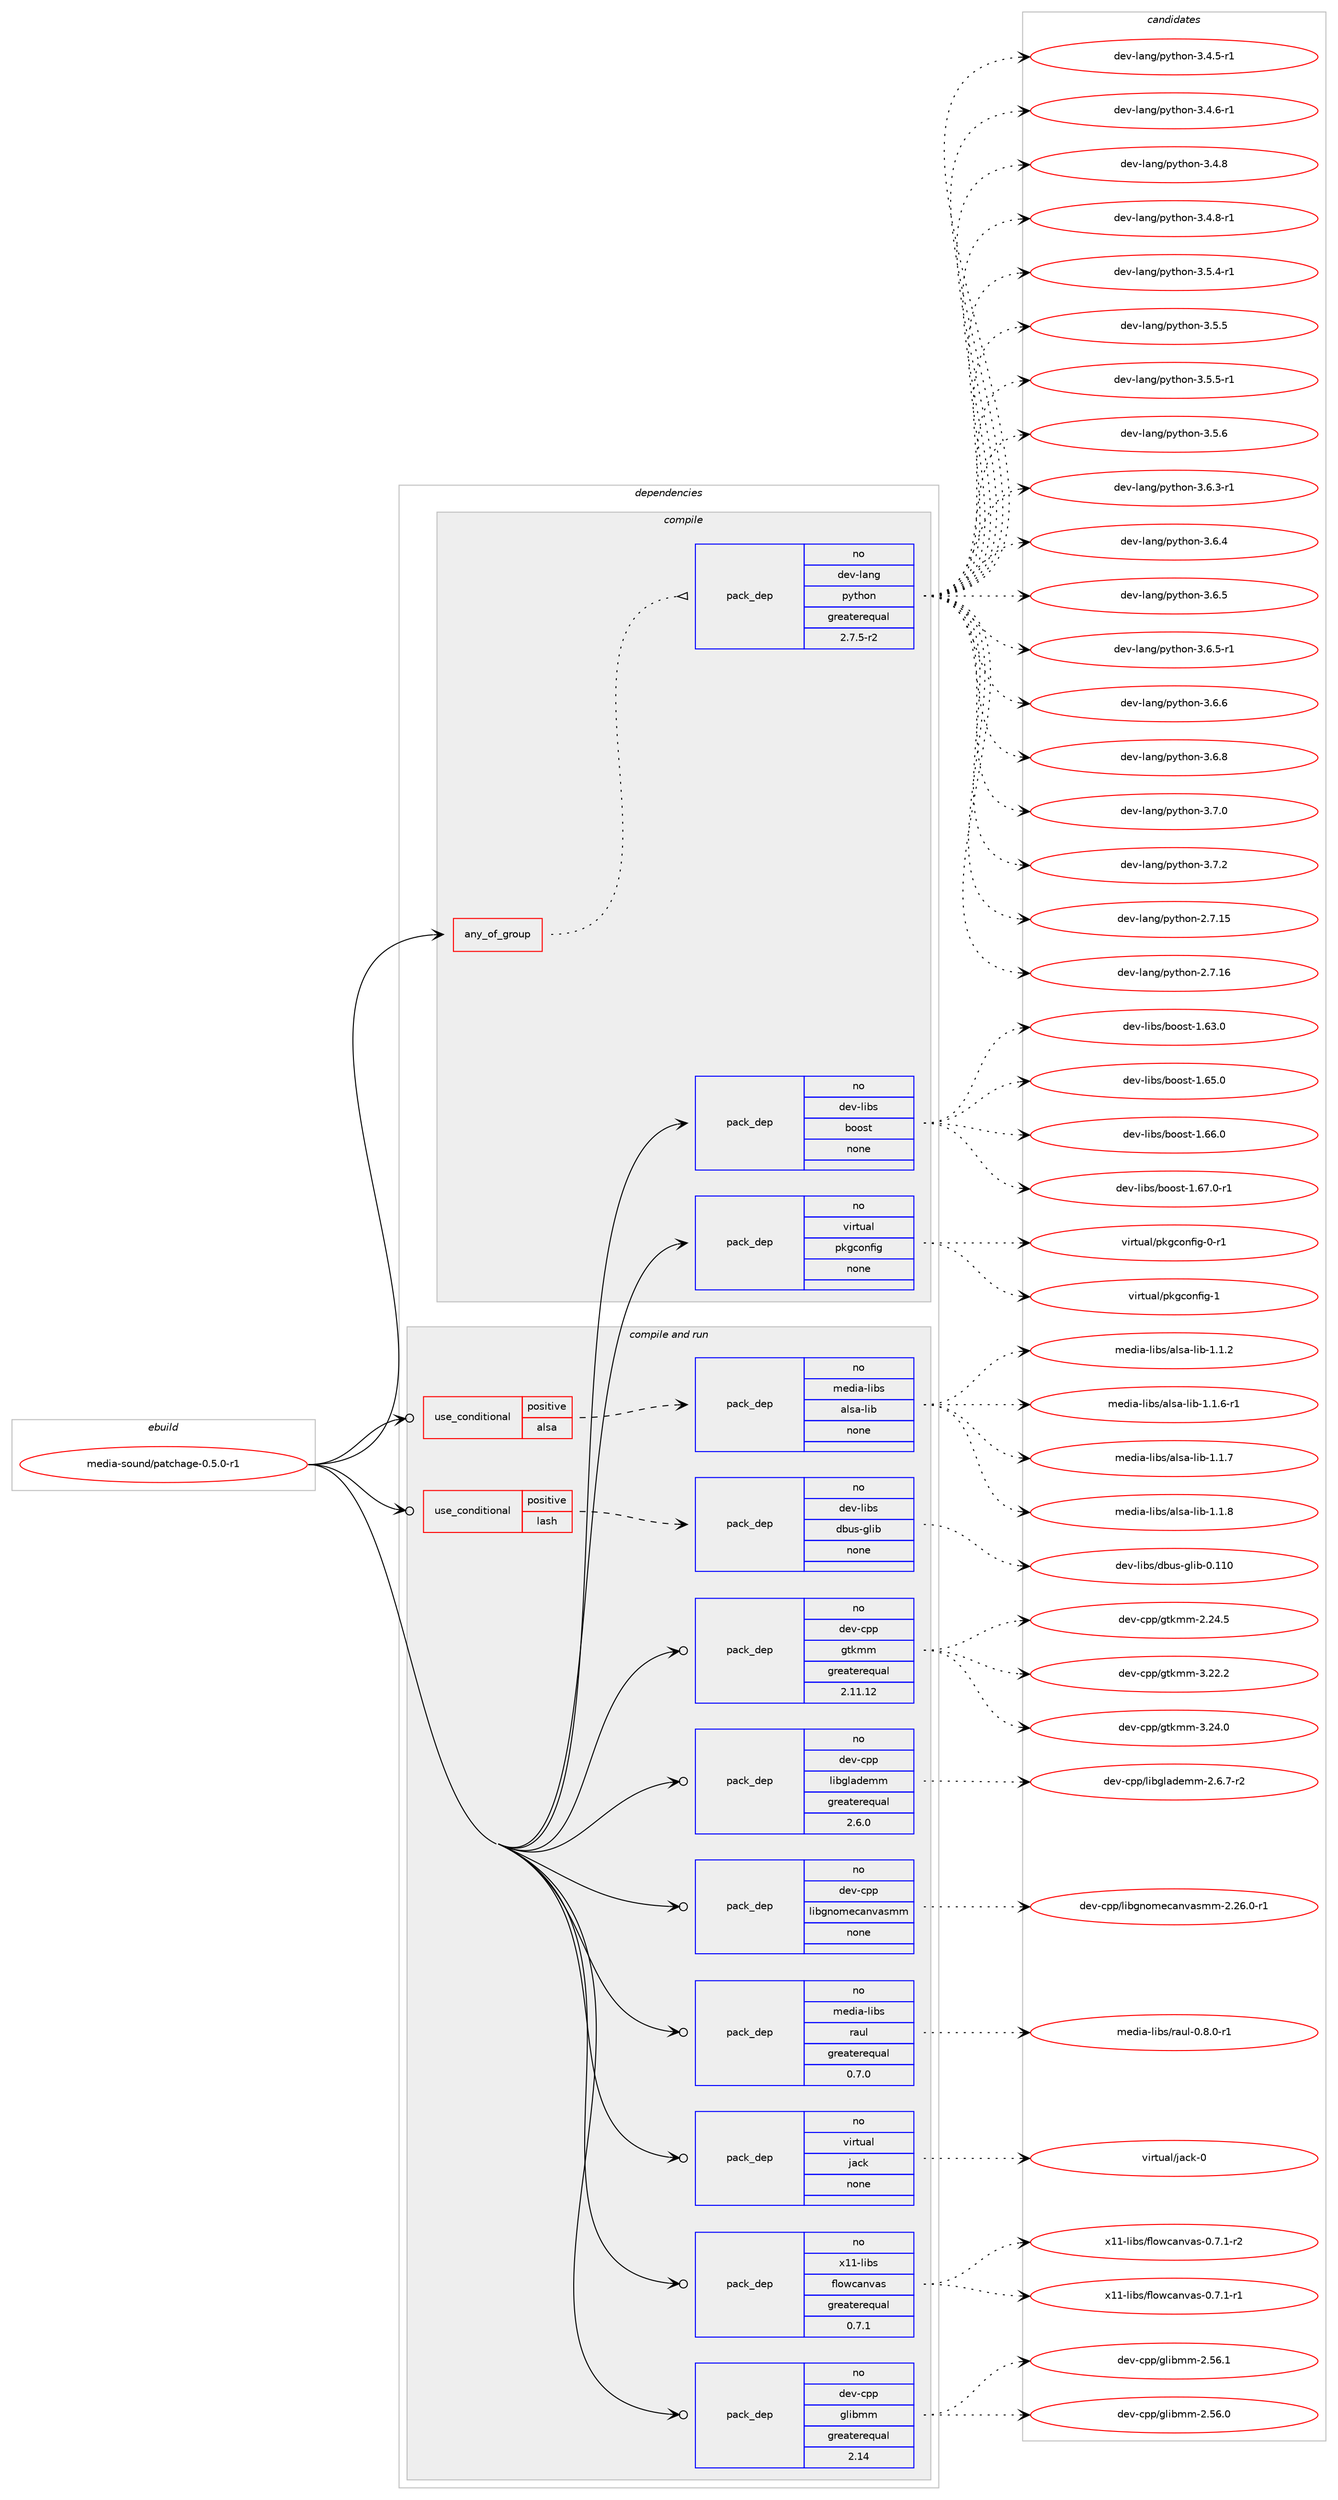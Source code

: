digraph prolog {

# *************
# Graph options
# *************

newrank=true;
concentrate=true;
compound=true;
graph [rankdir=LR,fontname=Helvetica,fontsize=10,ranksep=1.5];#, ranksep=2.5, nodesep=0.2];
edge  [arrowhead=vee];
node  [fontname=Helvetica,fontsize=10];

# **********
# The ebuild
# **********

subgraph cluster_leftcol {
color=gray;
rank=same;
label=<<i>ebuild</i>>;
id [label="media-sound/patchage-0.5.0-r1", color=red, width=4, href="../media-sound/patchage-0.5.0-r1.svg"];
}

# ****************
# The dependencies
# ****************

subgraph cluster_midcol {
color=gray;
label=<<i>dependencies</i>>;
subgraph cluster_compile {
fillcolor="#eeeeee";
style=filled;
label=<<i>compile</i>>;
subgraph any25533 {
dependency1628853 [label=<<TABLE BORDER="0" CELLBORDER="1" CELLSPACING="0" CELLPADDING="4"><TR><TD CELLPADDING="10">any_of_group</TD></TR></TABLE>>, shape=none, color=red];subgraph pack1164734 {
dependency1628854 [label=<<TABLE BORDER="0" CELLBORDER="1" CELLSPACING="0" CELLPADDING="4" WIDTH="220"><TR><TD ROWSPAN="6" CELLPADDING="30">pack_dep</TD></TR><TR><TD WIDTH="110">no</TD></TR><TR><TD>dev-lang</TD></TR><TR><TD>python</TD></TR><TR><TD>greaterequal</TD></TR><TR><TD>2.7.5-r2</TD></TR></TABLE>>, shape=none, color=blue];
}
dependency1628853:e -> dependency1628854:w [weight=20,style="dotted",arrowhead="oinv"];
}
id:e -> dependency1628853:w [weight=20,style="solid",arrowhead="vee"];
subgraph pack1164735 {
dependency1628855 [label=<<TABLE BORDER="0" CELLBORDER="1" CELLSPACING="0" CELLPADDING="4" WIDTH="220"><TR><TD ROWSPAN="6" CELLPADDING="30">pack_dep</TD></TR><TR><TD WIDTH="110">no</TD></TR><TR><TD>dev-libs</TD></TR><TR><TD>boost</TD></TR><TR><TD>none</TD></TR><TR><TD></TD></TR></TABLE>>, shape=none, color=blue];
}
id:e -> dependency1628855:w [weight=20,style="solid",arrowhead="vee"];
subgraph pack1164736 {
dependency1628856 [label=<<TABLE BORDER="0" CELLBORDER="1" CELLSPACING="0" CELLPADDING="4" WIDTH="220"><TR><TD ROWSPAN="6" CELLPADDING="30">pack_dep</TD></TR><TR><TD WIDTH="110">no</TD></TR><TR><TD>virtual</TD></TR><TR><TD>pkgconfig</TD></TR><TR><TD>none</TD></TR><TR><TD></TD></TR></TABLE>>, shape=none, color=blue];
}
id:e -> dependency1628856:w [weight=20,style="solid",arrowhead="vee"];
}
subgraph cluster_compileandrun {
fillcolor="#eeeeee";
style=filled;
label=<<i>compile and run</i>>;
subgraph cond437816 {
dependency1628857 [label=<<TABLE BORDER="0" CELLBORDER="1" CELLSPACING="0" CELLPADDING="4"><TR><TD ROWSPAN="3" CELLPADDING="10">use_conditional</TD></TR><TR><TD>positive</TD></TR><TR><TD>alsa</TD></TR></TABLE>>, shape=none, color=red];
subgraph pack1164737 {
dependency1628858 [label=<<TABLE BORDER="0" CELLBORDER="1" CELLSPACING="0" CELLPADDING="4" WIDTH="220"><TR><TD ROWSPAN="6" CELLPADDING="30">pack_dep</TD></TR><TR><TD WIDTH="110">no</TD></TR><TR><TD>media-libs</TD></TR><TR><TD>alsa-lib</TD></TR><TR><TD>none</TD></TR><TR><TD></TD></TR></TABLE>>, shape=none, color=blue];
}
dependency1628857:e -> dependency1628858:w [weight=20,style="dashed",arrowhead="vee"];
}
id:e -> dependency1628857:w [weight=20,style="solid",arrowhead="odotvee"];
subgraph cond437817 {
dependency1628859 [label=<<TABLE BORDER="0" CELLBORDER="1" CELLSPACING="0" CELLPADDING="4"><TR><TD ROWSPAN="3" CELLPADDING="10">use_conditional</TD></TR><TR><TD>positive</TD></TR><TR><TD>lash</TD></TR></TABLE>>, shape=none, color=red];
subgraph pack1164738 {
dependency1628860 [label=<<TABLE BORDER="0" CELLBORDER="1" CELLSPACING="0" CELLPADDING="4" WIDTH="220"><TR><TD ROWSPAN="6" CELLPADDING="30">pack_dep</TD></TR><TR><TD WIDTH="110">no</TD></TR><TR><TD>dev-libs</TD></TR><TR><TD>dbus-glib</TD></TR><TR><TD>none</TD></TR><TR><TD></TD></TR></TABLE>>, shape=none, color=blue];
}
dependency1628859:e -> dependency1628860:w [weight=20,style="dashed",arrowhead="vee"];
}
id:e -> dependency1628859:w [weight=20,style="solid",arrowhead="odotvee"];
subgraph pack1164739 {
dependency1628861 [label=<<TABLE BORDER="0" CELLBORDER="1" CELLSPACING="0" CELLPADDING="4" WIDTH="220"><TR><TD ROWSPAN="6" CELLPADDING="30">pack_dep</TD></TR><TR><TD WIDTH="110">no</TD></TR><TR><TD>dev-cpp</TD></TR><TR><TD>glibmm</TD></TR><TR><TD>greaterequal</TD></TR><TR><TD>2.14</TD></TR></TABLE>>, shape=none, color=blue];
}
id:e -> dependency1628861:w [weight=20,style="solid",arrowhead="odotvee"];
subgraph pack1164740 {
dependency1628862 [label=<<TABLE BORDER="0" CELLBORDER="1" CELLSPACING="0" CELLPADDING="4" WIDTH="220"><TR><TD ROWSPAN="6" CELLPADDING="30">pack_dep</TD></TR><TR><TD WIDTH="110">no</TD></TR><TR><TD>dev-cpp</TD></TR><TR><TD>gtkmm</TD></TR><TR><TD>greaterequal</TD></TR><TR><TD>2.11.12</TD></TR></TABLE>>, shape=none, color=blue];
}
id:e -> dependency1628862:w [weight=20,style="solid",arrowhead="odotvee"];
subgraph pack1164741 {
dependency1628863 [label=<<TABLE BORDER="0" CELLBORDER="1" CELLSPACING="0" CELLPADDING="4" WIDTH="220"><TR><TD ROWSPAN="6" CELLPADDING="30">pack_dep</TD></TR><TR><TD WIDTH="110">no</TD></TR><TR><TD>dev-cpp</TD></TR><TR><TD>libglademm</TD></TR><TR><TD>greaterequal</TD></TR><TR><TD>2.6.0</TD></TR></TABLE>>, shape=none, color=blue];
}
id:e -> dependency1628863:w [weight=20,style="solid",arrowhead="odotvee"];
subgraph pack1164742 {
dependency1628864 [label=<<TABLE BORDER="0" CELLBORDER="1" CELLSPACING="0" CELLPADDING="4" WIDTH="220"><TR><TD ROWSPAN="6" CELLPADDING="30">pack_dep</TD></TR><TR><TD WIDTH="110">no</TD></TR><TR><TD>dev-cpp</TD></TR><TR><TD>libgnomecanvasmm</TD></TR><TR><TD>none</TD></TR><TR><TD></TD></TR></TABLE>>, shape=none, color=blue];
}
id:e -> dependency1628864:w [weight=20,style="solid",arrowhead="odotvee"];
subgraph pack1164743 {
dependency1628865 [label=<<TABLE BORDER="0" CELLBORDER="1" CELLSPACING="0" CELLPADDING="4" WIDTH="220"><TR><TD ROWSPAN="6" CELLPADDING="30">pack_dep</TD></TR><TR><TD WIDTH="110">no</TD></TR><TR><TD>media-libs</TD></TR><TR><TD>raul</TD></TR><TR><TD>greaterequal</TD></TR><TR><TD>0.7.0</TD></TR></TABLE>>, shape=none, color=blue];
}
id:e -> dependency1628865:w [weight=20,style="solid",arrowhead="odotvee"];
subgraph pack1164744 {
dependency1628866 [label=<<TABLE BORDER="0" CELLBORDER="1" CELLSPACING="0" CELLPADDING="4" WIDTH="220"><TR><TD ROWSPAN="6" CELLPADDING="30">pack_dep</TD></TR><TR><TD WIDTH="110">no</TD></TR><TR><TD>virtual</TD></TR><TR><TD>jack</TD></TR><TR><TD>none</TD></TR><TR><TD></TD></TR></TABLE>>, shape=none, color=blue];
}
id:e -> dependency1628866:w [weight=20,style="solid",arrowhead="odotvee"];
subgraph pack1164745 {
dependency1628867 [label=<<TABLE BORDER="0" CELLBORDER="1" CELLSPACING="0" CELLPADDING="4" WIDTH="220"><TR><TD ROWSPAN="6" CELLPADDING="30">pack_dep</TD></TR><TR><TD WIDTH="110">no</TD></TR><TR><TD>x11-libs</TD></TR><TR><TD>flowcanvas</TD></TR><TR><TD>greaterequal</TD></TR><TR><TD>0.7.1</TD></TR></TABLE>>, shape=none, color=blue];
}
id:e -> dependency1628867:w [weight=20,style="solid",arrowhead="odotvee"];
}
subgraph cluster_run {
fillcolor="#eeeeee";
style=filled;
label=<<i>run</i>>;
}
}

# **************
# The candidates
# **************

subgraph cluster_choices {
rank=same;
color=gray;
label=<<i>candidates</i>>;

subgraph choice1164734 {
color=black;
nodesep=1;
choice10010111845108971101034711212111610411111045504655464953 [label="dev-lang/python-2.7.15", color=red, width=4,href="../dev-lang/python-2.7.15.svg"];
choice10010111845108971101034711212111610411111045504655464954 [label="dev-lang/python-2.7.16", color=red, width=4,href="../dev-lang/python-2.7.16.svg"];
choice1001011184510897110103471121211161041111104551465246534511449 [label="dev-lang/python-3.4.5-r1", color=red, width=4,href="../dev-lang/python-3.4.5-r1.svg"];
choice1001011184510897110103471121211161041111104551465246544511449 [label="dev-lang/python-3.4.6-r1", color=red, width=4,href="../dev-lang/python-3.4.6-r1.svg"];
choice100101118451089711010347112121116104111110455146524656 [label="dev-lang/python-3.4.8", color=red, width=4,href="../dev-lang/python-3.4.8.svg"];
choice1001011184510897110103471121211161041111104551465246564511449 [label="dev-lang/python-3.4.8-r1", color=red, width=4,href="../dev-lang/python-3.4.8-r1.svg"];
choice1001011184510897110103471121211161041111104551465346524511449 [label="dev-lang/python-3.5.4-r1", color=red, width=4,href="../dev-lang/python-3.5.4-r1.svg"];
choice100101118451089711010347112121116104111110455146534653 [label="dev-lang/python-3.5.5", color=red, width=4,href="../dev-lang/python-3.5.5.svg"];
choice1001011184510897110103471121211161041111104551465346534511449 [label="dev-lang/python-3.5.5-r1", color=red, width=4,href="../dev-lang/python-3.5.5-r1.svg"];
choice100101118451089711010347112121116104111110455146534654 [label="dev-lang/python-3.5.6", color=red, width=4,href="../dev-lang/python-3.5.6.svg"];
choice1001011184510897110103471121211161041111104551465446514511449 [label="dev-lang/python-3.6.3-r1", color=red, width=4,href="../dev-lang/python-3.6.3-r1.svg"];
choice100101118451089711010347112121116104111110455146544652 [label="dev-lang/python-3.6.4", color=red, width=4,href="../dev-lang/python-3.6.4.svg"];
choice100101118451089711010347112121116104111110455146544653 [label="dev-lang/python-3.6.5", color=red, width=4,href="../dev-lang/python-3.6.5.svg"];
choice1001011184510897110103471121211161041111104551465446534511449 [label="dev-lang/python-3.6.5-r1", color=red, width=4,href="../dev-lang/python-3.6.5-r1.svg"];
choice100101118451089711010347112121116104111110455146544654 [label="dev-lang/python-3.6.6", color=red, width=4,href="../dev-lang/python-3.6.6.svg"];
choice100101118451089711010347112121116104111110455146544656 [label="dev-lang/python-3.6.8", color=red, width=4,href="../dev-lang/python-3.6.8.svg"];
choice100101118451089711010347112121116104111110455146554648 [label="dev-lang/python-3.7.0", color=red, width=4,href="../dev-lang/python-3.7.0.svg"];
choice100101118451089711010347112121116104111110455146554650 [label="dev-lang/python-3.7.2", color=red, width=4,href="../dev-lang/python-3.7.2.svg"];
dependency1628854:e -> choice10010111845108971101034711212111610411111045504655464953:w [style=dotted,weight="100"];
dependency1628854:e -> choice10010111845108971101034711212111610411111045504655464954:w [style=dotted,weight="100"];
dependency1628854:e -> choice1001011184510897110103471121211161041111104551465246534511449:w [style=dotted,weight="100"];
dependency1628854:e -> choice1001011184510897110103471121211161041111104551465246544511449:w [style=dotted,weight="100"];
dependency1628854:e -> choice100101118451089711010347112121116104111110455146524656:w [style=dotted,weight="100"];
dependency1628854:e -> choice1001011184510897110103471121211161041111104551465246564511449:w [style=dotted,weight="100"];
dependency1628854:e -> choice1001011184510897110103471121211161041111104551465346524511449:w [style=dotted,weight="100"];
dependency1628854:e -> choice100101118451089711010347112121116104111110455146534653:w [style=dotted,weight="100"];
dependency1628854:e -> choice1001011184510897110103471121211161041111104551465346534511449:w [style=dotted,weight="100"];
dependency1628854:e -> choice100101118451089711010347112121116104111110455146534654:w [style=dotted,weight="100"];
dependency1628854:e -> choice1001011184510897110103471121211161041111104551465446514511449:w [style=dotted,weight="100"];
dependency1628854:e -> choice100101118451089711010347112121116104111110455146544652:w [style=dotted,weight="100"];
dependency1628854:e -> choice100101118451089711010347112121116104111110455146544653:w [style=dotted,weight="100"];
dependency1628854:e -> choice1001011184510897110103471121211161041111104551465446534511449:w [style=dotted,weight="100"];
dependency1628854:e -> choice100101118451089711010347112121116104111110455146544654:w [style=dotted,weight="100"];
dependency1628854:e -> choice100101118451089711010347112121116104111110455146544656:w [style=dotted,weight="100"];
dependency1628854:e -> choice100101118451089711010347112121116104111110455146554648:w [style=dotted,weight="100"];
dependency1628854:e -> choice100101118451089711010347112121116104111110455146554650:w [style=dotted,weight="100"];
}
subgraph choice1164735 {
color=black;
nodesep=1;
choice1001011184510810598115479811111111511645494654514648 [label="dev-libs/boost-1.63.0", color=red, width=4,href="../dev-libs/boost-1.63.0.svg"];
choice1001011184510810598115479811111111511645494654534648 [label="dev-libs/boost-1.65.0", color=red, width=4,href="../dev-libs/boost-1.65.0.svg"];
choice1001011184510810598115479811111111511645494654544648 [label="dev-libs/boost-1.66.0", color=red, width=4,href="../dev-libs/boost-1.66.0.svg"];
choice10010111845108105981154798111111115116454946545546484511449 [label="dev-libs/boost-1.67.0-r1", color=red, width=4,href="../dev-libs/boost-1.67.0-r1.svg"];
dependency1628855:e -> choice1001011184510810598115479811111111511645494654514648:w [style=dotted,weight="100"];
dependency1628855:e -> choice1001011184510810598115479811111111511645494654534648:w [style=dotted,weight="100"];
dependency1628855:e -> choice1001011184510810598115479811111111511645494654544648:w [style=dotted,weight="100"];
dependency1628855:e -> choice10010111845108105981154798111111115116454946545546484511449:w [style=dotted,weight="100"];
}
subgraph choice1164736 {
color=black;
nodesep=1;
choice11810511411611797108471121071039911111010210510345484511449 [label="virtual/pkgconfig-0-r1", color=red, width=4,href="../virtual/pkgconfig-0-r1.svg"];
choice1181051141161179710847112107103991111101021051034549 [label="virtual/pkgconfig-1", color=red, width=4,href="../virtual/pkgconfig-1.svg"];
dependency1628856:e -> choice11810511411611797108471121071039911111010210510345484511449:w [style=dotted,weight="100"];
dependency1628856:e -> choice1181051141161179710847112107103991111101021051034549:w [style=dotted,weight="100"];
}
subgraph choice1164737 {
color=black;
nodesep=1;
choice1091011001059745108105981154797108115974510810598454946494650 [label="media-libs/alsa-lib-1.1.2", color=red, width=4,href="../media-libs/alsa-lib-1.1.2.svg"];
choice10910110010597451081059811547971081159745108105984549464946544511449 [label="media-libs/alsa-lib-1.1.6-r1", color=red, width=4,href="../media-libs/alsa-lib-1.1.6-r1.svg"];
choice1091011001059745108105981154797108115974510810598454946494655 [label="media-libs/alsa-lib-1.1.7", color=red, width=4,href="../media-libs/alsa-lib-1.1.7.svg"];
choice1091011001059745108105981154797108115974510810598454946494656 [label="media-libs/alsa-lib-1.1.8", color=red, width=4,href="../media-libs/alsa-lib-1.1.8.svg"];
dependency1628858:e -> choice1091011001059745108105981154797108115974510810598454946494650:w [style=dotted,weight="100"];
dependency1628858:e -> choice10910110010597451081059811547971081159745108105984549464946544511449:w [style=dotted,weight="100"];
dependency1628858:e -> choice1091011001059745108105981154797108115974510810598454946494655:w [style=dotted,weight="100"];
dependency1628858:e -> choice1091011001059745108105981154797108115974510810598454946494656:w [style=dotted,weight="100"];
}
subgraph choice1164738 {
color=black;
nodesep=1;
choice100101118451081059811547100981171154510310810598454846494948 [label="dev-libs/dbus-glib-0.110", color=red, width=4,href="../dev-libs/dbus-glib-0.110.svg"];
dependency1628860:e -> choice100101118451081059811547100981171154510310810598454846494948:w [style=dotted,weight="100"];
}
subgraph choice1164739 {
color=black;
nodesep=1;
choice1001011184599112112471031081059810910945504653544648 [label="dev-cpp/glibmm-2.56.0", color=red, width=4,href="../dev-cpp/glibmm-2.56.0.svg"];
choice1001011184599112112471031081059810910945504653544649 [label="dev-cpp/glibmm-2.56.1", color=red, width=4,href="../dev-cpp/glibmm-2.56.1.svg"];
dependency1628861:e -> choice1001011184599112112471031081059810910945504653544648:w [style=dotted,weight="100"];
dependency1628861:e -> choice1001011184599112112471031081059810910945504653544649:w [style=dotted,weight="100"];
}
subgraph choice1164740 {
color=black;
nodesep=1;
choice10010111845991121124710311610710910945504650524653 [label="dev-cpp/gtkmm-2.24.5", color=red, width=4,href="../dev-cpp/gtkmm-2.24.5.svg"];
choice10010111845991121124710311610710910945514650504650 [label="dev-cpp/gtkmm-3.22.2", color=red, width=4,href="../dev-cpp/gtkmm-3.22.2.svg"];
choice10010111845991121124710311610710910945514650524648 [label="dev-cpp/gtkmm-3.24.0", color=red, width=4,href="../dev-cpp/gtkmm-3.24.0.svg"];
dependency1628862:e -> choice10010111845991121124710311610710910945504650524653:w [style=dotted,weight="100"];
dependency1628862:e -> choice10010111845991121124710311610710910945514650504650:w [style=dotted,weight="100"];
dependency1628862:e -> choice10010111845991121124710311610710910945514650524648:w [style=dotted,weight="100"];
}
subgraph choice1164741 {
color=black;
nodesep=1;
choice10010111845991121124710810598103108971001011091094550465446554511450 [label="dev-cpp/libglademm-2.6.7-r2", color=red, width=4,href="../dev-cpp/libglademm-2.6.7-r2.svg"];
dependency1628863:e -> choice10010111845991121124710810598103108971001011091094550465446554511450:w [style=dotted,weight="100"];
}
subgraph choice1164742 {
color=black;
nodesep=1;
choice10010111845991121124710810598103110111109101999711011897115109109455046505446484511449 [label="dev-cpp/libgnomecanvasmm-2.26.0-r1", color=red, width=4,href="../dev-cpp/libgnomecanvasmm-2.26.0-r1.svg"];
dependency1628864:e -> choice10010111845991121124710810598103110111109101999711011897115109109455046505446484511449:w [style=dotted,weight="100"];
}
subgraph choice1164743 {
color=black;
nodesep=1;
choice10910110010597451081059811547114971171084548465646484511449 [label="media-libs/raul-0.8.0-r1", color=red, width=4,href="../media-libs/raul-0.8.0-r1.svg"];
dependency1628865:e -> choice10910110010597451081059811547114971171084548465646484511449:w [style=dotted,weight="100"];
}
subgraph choice1164744 {
color=black;
nodesep=1;
choice118105114116117971084710697991074548 [label="virtual/jack-0", color=red, width=4,href="../virtual/jack-0.svg"];
dependency1628866:e -> choice118105114116117971084710697991074548:w [style=dotted,weight="100"];
}
subgraph choice1164745 {
color=black;
nodesep=1;
choice12049494510810598115471021081111199997110118971154548465546494511449 [label="x11-libs/flowcanvas-0.7.1-r1", color=red, width=4,href="../x11-libs/flowcanvas-0.7.1-r1.svg"];
choice12049494510810598115471021081111199997110118971154548465546494511450 [label="x11-libs/flowcanvas-0.7.1-r2", color=red, width=4,href="../x11-libs/flowcanvas-0.7.1-r2.svg"];
dependency1628867:e -> choice12049494510810598115471021081111199997110118971154548465546494511449:w [style=dotted,weight="100"];
dependency1628867:e -> choice12049494510810598115471021081111199997110118971154548465546494511450:w [style=dotted,weight="100"];
}
}

}
